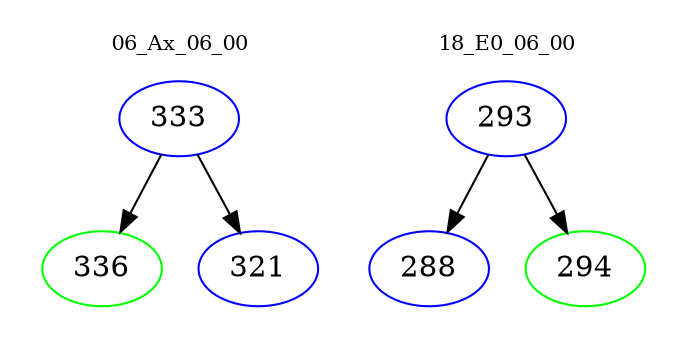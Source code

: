 digraph{
subgraph cluster_0 {
color = white
label = "06_Ax_06_00";
fontsize=10;
T0_333 [label="333", color="blue"]
T0_333 -> T0_336 [color="black"]
T0_336 [label="336", color="green"]
T0_333 -> T0_321 [color="black"]
T0_321 [label="321", color="blue"]
}
subgraph cluster_1 {
color = white
label = "18_E0_06_00";
fontsize=10;
T1_293 [label="293", color="blue"]
T1_293 -> T1_288 [color="black"]
T1_288 [label="288", color="blue"]
T1_293 -> T1_294 [color="black"]
T1_294 [label="294", color="green"]
}
}
